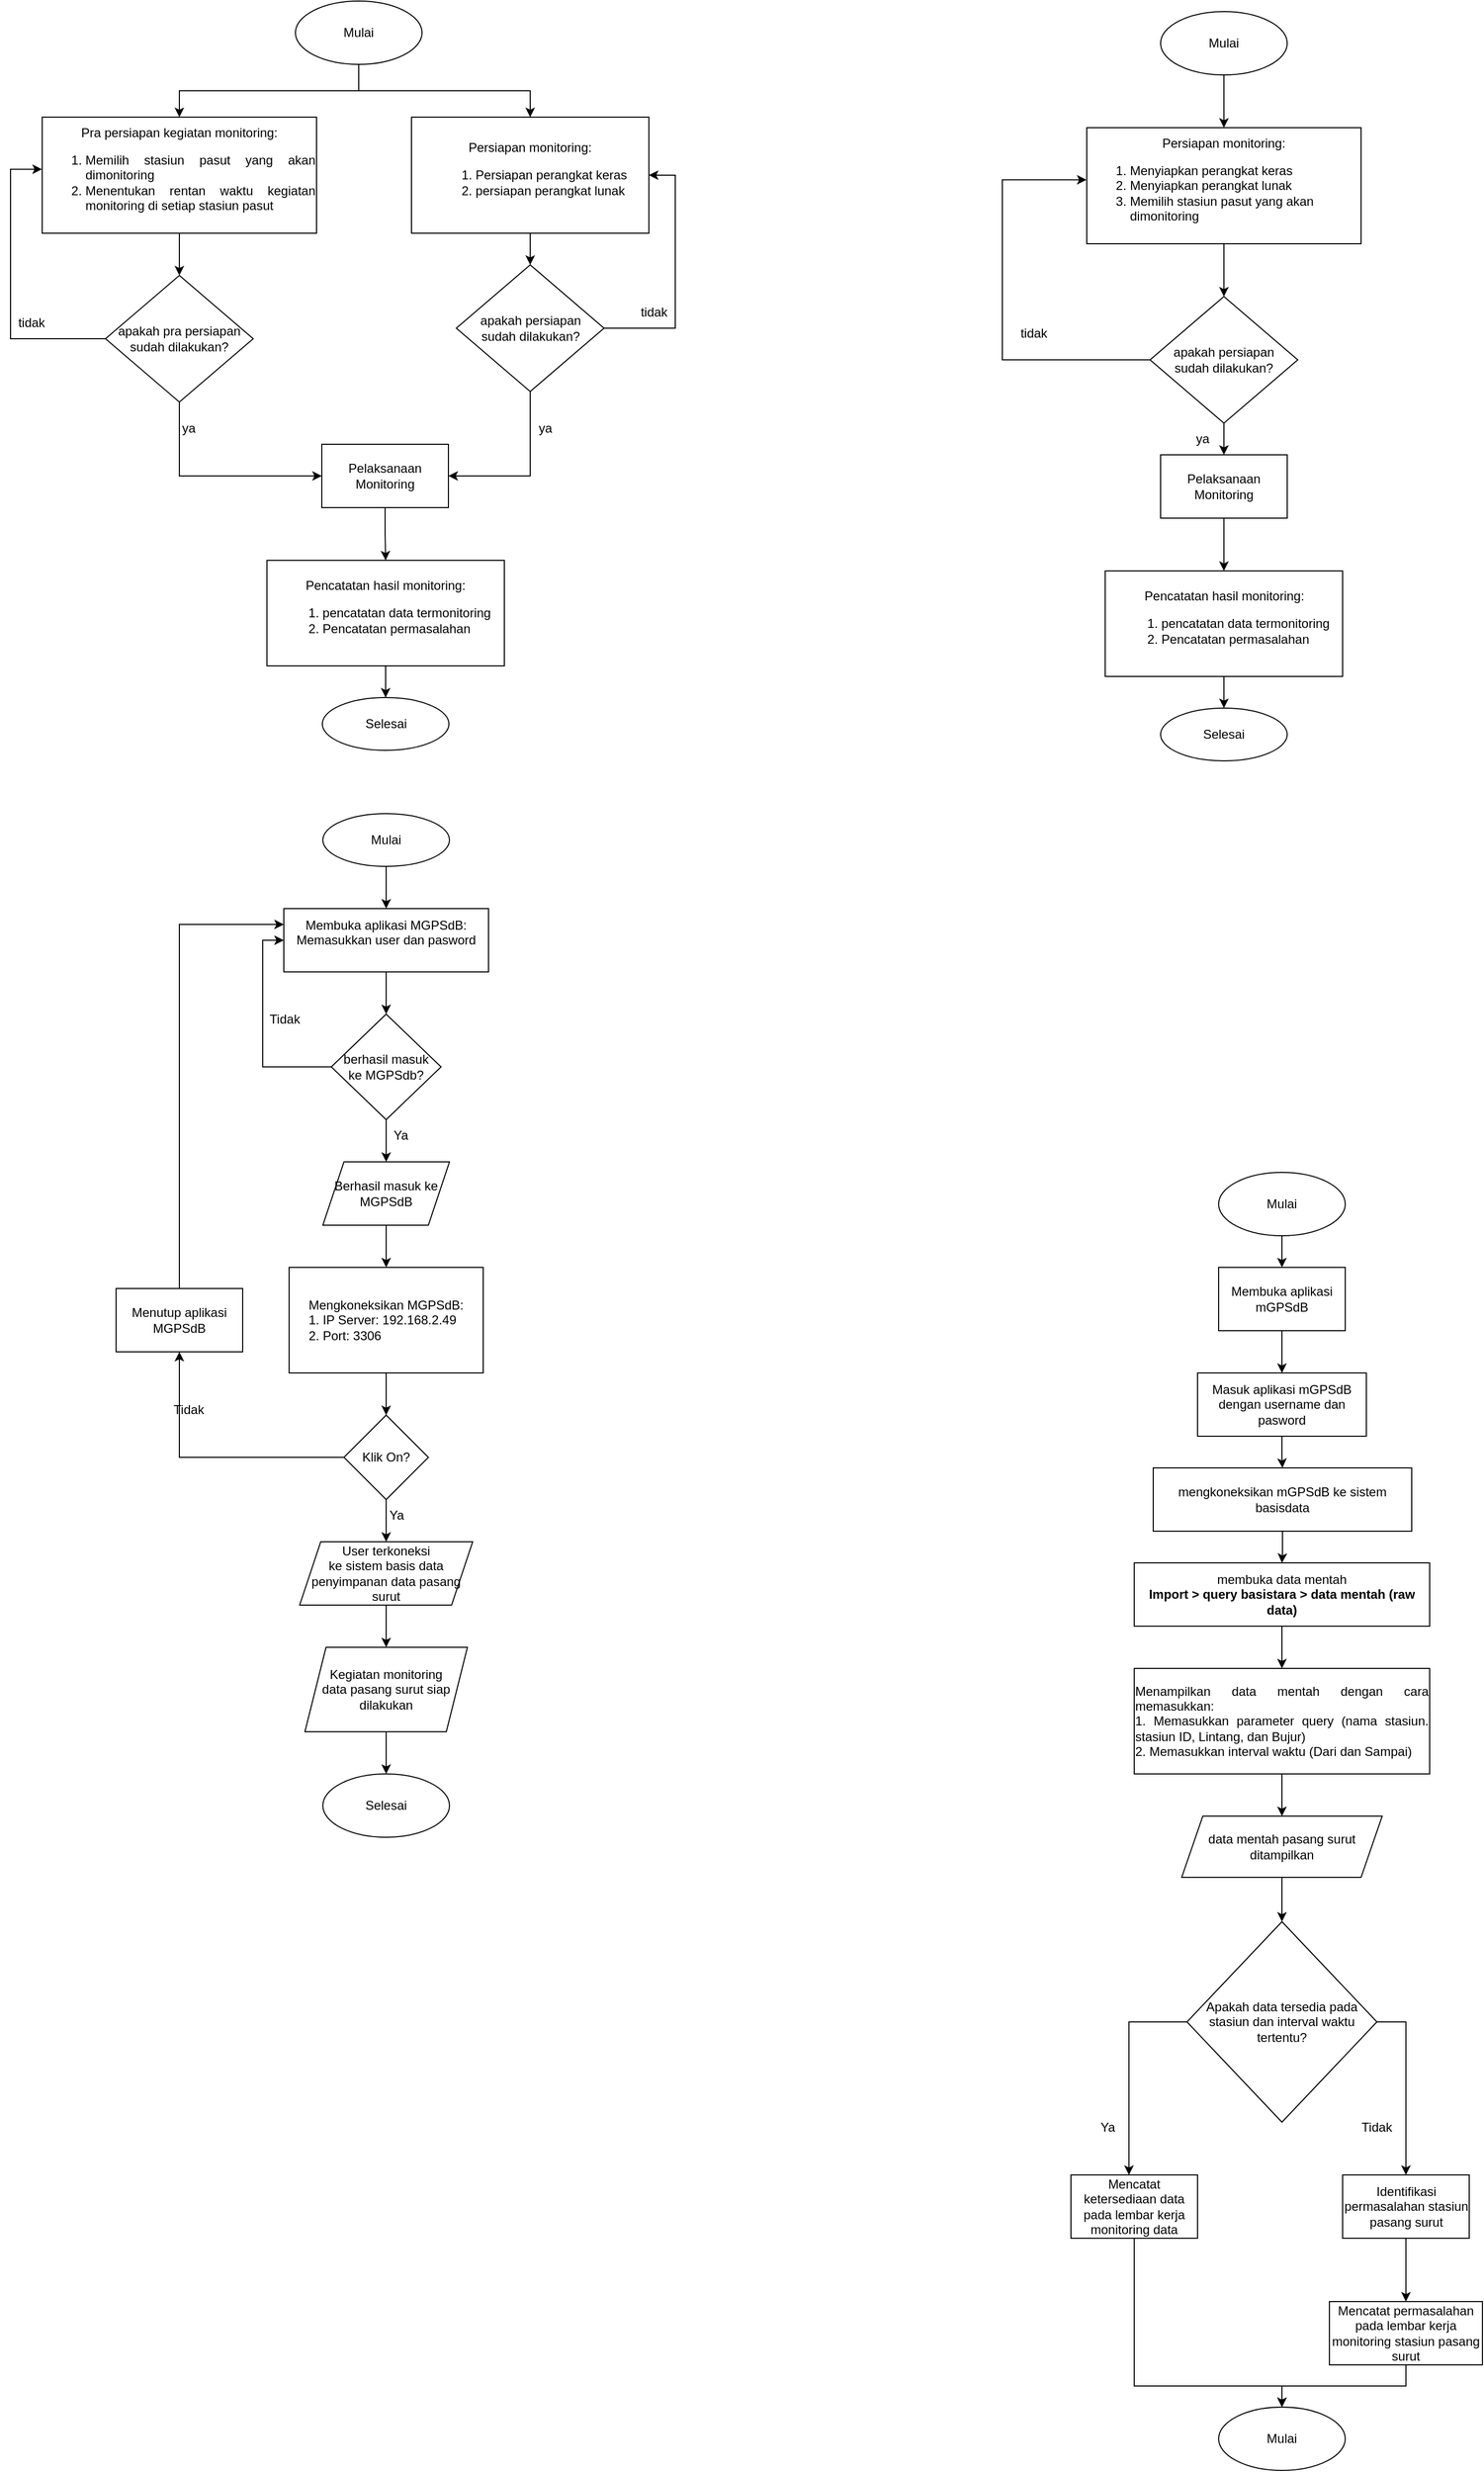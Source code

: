 <mxfile version="18.1.3" type="github">
  <diagram id="g-Gv6t-8aT0DRsh0b5iK" name="Page-1">
    <mxGraphModel dx="2076" dy="1150" grid="1" gridSize="10" guides="1" tooltips="1" connect="1" arrows="1" fold="1" page="1" pageScale="1" pageWidth="850" pageHeight="1100" math="0" shadow="0">
      <root>
        <mxCell id="0" />
        <mxCell id="1" parent="0" />
        <mxCell id="q-GdaB6_eMzgq81kTnWl-22" style="edgeStyle=orthogonalEdgeStyle;rounded=0;orthogonalLoop=1;jettySize=auto;html=1;" parent="1" source="q-GdaB6_eMzgq81kTnWl-1" target="q-GdaB6_eMzgq81kTnWl-2" edge="1">
          <mxGeometry relative="1" as="geometry" />
        </mxCell>
        <mxCell id="q-GdaB6_eMzgq81kTnWl-23" style="edgeStyle=orthogonalEdgeStyle;rounded=0;orthogonalLoop=1;jettySize=auto;html=1;" parent="1" source="q-GdaB6_eMzgq81kTnWl-1" target="q-GdaB6_eMzgq81kTnWl-4" edge="1">
          <mxGeometry relative="1" as="geometry" />
        </mxCell>
        <mxCell id="q-GdaB6_eMzgq81kTnWl-1" value="Mulai" style="ellipse;whiteSpace=wrap;html=1;" parent="1" vertex="1">
          <mxGeometry x="340" width="120" height="60" as="geometry" />
        </mxCell>
        <mxCell id="q-GdaB6_eMzgq81kTnWl-24" style="edgeStyle=orthogonalEdgeStyle;rounded=0;orthogonalLoop=1;jettySize=auto;html=1;entryX=0.5;entryY=0;entryDx=0;entryDy=0;" parent="1" source="q-GdaB6_eMzgq81kTnWl-2" target="q-GdaB6_eMzgq81kTnWl-5" edge="1">
          <mxGeometry relative="1" as="geometry" />
        </mxCell>
        <mxCell id="q-GdaB6_eMzgq81kTnWl-2" value="&lt;div&gt;Pra persiapan kegiatan monitoring:&lt;/div&gt;&lt;ol&gt;&lt;li&gt;&lt;div align=&quot;justify&quot;&gt;Memilih stasiun pasut yang akan dimonitoring&lt;/div&gt;&lt;/li&gt;&lt;li&gt;&lt;div align=&quot;justify&quot;&gt;Menentukan rentan waktu kegiatan monitoring di setiap stasiun pasut&lt;/div&gt;&lt;/li&gt;&lt;/ol&gt;" style="rounded=0;whiteSpace=wrap;html=1;" parent="1" vertex="1">
          <mxGeometry x="100" y="110" width="260" height="110" as="geometry" />
        </mxCell>
        <mxCell id="q-GdaB6_eMzgq81kTnWl-25" style="edgeStyle=orthogonalEdgeStyle;rounded=0;orthogonalLoop=1;jettySize=auto;html=1;" parent="1" source="q-GdaB6_eMzgq81kTnWl-4" target="q-GdaB6_eMzgq81kTnWl-6" edge="1">
          <mxGeometry relative="1" as="geometry" />
        </mxCell>
        <mxCell id="q-GdaB6_eMzgq81kTnWl-4" value="&lt;div&gt;Persiapan monitoring: &lt;br&gt;&lt;/div&gt;&lt;div align=&quot;justify&quot;&gt;&lt;ol&gt;&lt;li&gt;Persiapan perangkat keras&lt;/li&gt;&lt;li&gt;persiapan perangkat lunak&lt;br&gt;&lt;/li&gt;&lt;/ol&gt;&lt;/div&gt;" style="rounded=0;whiteSpace=wrap;html=1;" parent="1" vertex="1">
          <mxGeometry x="450" y="110" width="225" height="110" as="geometry" />
        </mxCell>
        <mxCell id="q-GdaB6_eMzgq81kTnWl-9" style="edgeStyle=orthogonalEdgeStyle;rounded=0;orthogonalLoop=1;jettySize=auto;html=1;exitX=0.5;exitY=1;exitDx=0;exitDy=0;entryX=0;entryY=0.5;entryDx=0;entryDy=0;" parent="1" source="q-GdaB6_eMzgq81kTnWl-5" target="q-GdaB6_eMzgq81kTnWl-7" edge="1">
          <mxGeometry relative="1" as="geometry" />
        </mxCell>
        <mxCell id="q-GdaB6_eMzgq81kTnWl-12" style="edgeStyle=orthogonalEdgeStyle;rounded=0;orthogonalLoop=1;jettySize=auto;html=1;entryX=-0.001;entryY=0.449;entryDx=0;entryDy=0;entryPerimeter=0;exitX=0;exitY=0.5;exitDx=0;exitDy=0;" parent="1" source="q-GdaB6_eMzgq81kTnWl-5" target="q-GdaB6_eMzgq81kTnWl-2" edge="1">
          <mxGeometry relative="1" as="geometry">
            <Array as="points">
              <mxPoint x="70" y="320" />
              <mxPoint x="70" y="159" />
            </Array>
          </mxGeometry>
        </mxCell>
        <mxCell id="q-GdaB6_eMzgq81kTnWl-5" value="&lt;div&gt;apakah pra persiapan &lt;br&gt;&lt;/div&gt;&lt;div&gt;sudah dilakukan?&lt;/div&gt;" style="rhombus;whiteSpace=wrap;html=1;" parent="1" vertex="1">
          <mxGeometry x="160" y="260" width="140" height="120" as="geometry" />
        </mxCell>
        <mxCell id="q-GdaB6_eMzgq81kTnWl-11" style="edgeStyle=orthogonalEdgeStyle;rounded=0;orthogonalLoop=1;jettySize=auto;html=1;entryX=1;entryY=0.5;entryDx=0;entryDy=0;exitX=0.5;exitY=1;exitDx=0;exitDy=0;" parent="1" source="q-GdaB6_eMzgq81kTnWl-6" target="q-GdaB6_eMzgq81kTnWl-7" edge="1">
          <mxGeometry relative="1" as="geometry" />
        </mxCell>
        <mxCell id="q-GdaB6_eMzgq81kTnWl-13" style="edgeStyle=orthogonalEdgeStyle;rounded=0;orthogonalLoop=1;jettySize=auto;html=1;entryX=1;entryY=0.5;entryDx=0;entryDy=0;exitX=1;exitY=0.5;exitDx=0;exitDy=0;" parent="1" source="q-GdaB6_eMzgq81kTnWl-6" target="q-GdaB6_eMzgq81kTnWl-4" edge="1">
          <mxGeometry relative="1" as="geometry">
            <Array as="points">
              <mxPoint x="700" y="310" />
              <mxPoint x="700" y="165" />
            </Array>
          </mxGeometry>
        </mxCell>
        <mxCell id="q-GdaB6_eMzgq81kTnWl-6" value="&lt;div&gt;apakah persiapan &lt;br&gt;&lt;/div&gt;&lt;div&gt;sudah dilakukan?&lt;/div&gt;" style="rhombus;whiteSpace=wrap;html=1;" parent="1" vertex="1">
          <mxGeometry x="492.5" y="250" width="140" height="120" as="geometry" />
        </mxCell>
        <mxCell id="q-GdaB6_eMzgq81kTnWl-19" style="edgeStyle=orthogonalEdgeStyle;rounded=0;orthogonalLoop=1;jettySize=auto;html=1;entryX=0.5;entryY=0;entryDx=0;entryDy=0;" parent="1" source="q-GdaB6_eMzgq81kTnWl-7" target="q-GdaB6_eMzgq81kTnWl-18" edge="1">
          <mxGeometry relative="1" as="geometry" />
        </mxCell>
        <mxCell id="q-GdaB6_eMzgq81kTnWl-7" value="Pelaksanaan Monitoring" style="rounded=0;whiteSpace=wrap;html=1;" parent="1" vertex="1">
          <mxGeometry x="365" y="420" width="120" height="60" as="geometry" />
        </mxCell>
        <mxCell id="q-GdaB6_eMzgq81kTnWl-14" value="tidak" style="text;html=1;strokeColor=none;fillColor=none;align=center;verticalAlign=middle;whiteSpace=wrap;rounded=0;" parent="1" vertex="1">
          <mxGeometry x="60" y="290" width="60" height="30" as="geometry" />
        </mxCell>
        <mxCell id="q-GdaB6_eMzgq81kTnWl-15" value="ya" style="text;html=1;strokeColor=none;fillColor=none;align=center;verticalAlign=middle;whiteSpace=wrap;rounded=0;" parent="1" vertex="1">
          <mxGeometry x="209" y="390" width="60" height="30" as="geometry" />
        </mxCell>
        <mxCell id="q-GdaB6_eMzgq81kTnWl-16" value="tidak" style="text;html=1;strokeColor=none;fillColor=none;align=center;verticalAlign=middle;whiteSpace=wrap;rounded=0;" parent="1" vertex="1">
          <mxGeometry x="650" y="280" width="60" height="30" as="geometry" />
        </mxCell>
        <mxCell id="q-GdaB6_eMzgq81kTnWl-17" value="ya" style="text;html=1;strokeColor=none;fillColor=none;align=center;verticalAlign=middle;whiteSpace=wrap;rounded=0;" parent="1" vertex="1">
          <mxGeometry x="547" y="390" width="60" height="30" as="geometry" />
        </mxCell>
        <mxCell id="q-GdaB6_eMzgq81kTnWl-21" style="edgeStyle=orthogonalEdgeStyle;rounded=0;orthogonalLoop=1;jettySize=auto;html=1;" parent="1" source="q-GdaB6_eMzgq81kTnWl-18" target="q-GdaB6_eMzgq81kTnWl-20" edge="1">
          <mxGeometry relative="1" as="geometry" />
        </mxCell>
        <mxCell id="q-GdaB6_eMzgq81kTnWl-18" value="&lt;div&gt;Pencatatan hasil monitoring: &lt;br&gt;&lt;/div&gt;&lt;div align=&quot;justify&quot;&gt;&lt;ol&gt;&lt;li&gt;pencatatan data termonitoring&lt;br&gt;&lt;/li&gt;&lt;li&gt;Pencatatan permasalahan&lt;br&gt;&lt;/li&gt;&lt;/ol&gt;&lt;/div&gt;" style="rounded=0;whiteSpace=wrap;html=1;" parent="1" vertex="1">
          <mxGeometry x="313" y="530" width="225" height="100" as="geometry" />
        </mxCell>
        <mxCell id="q-GdaB6_eMzgq81kTnWl-20" value="Selesai" style="ellipse;whiteSpace=wrap;html=1;" parent="1" vertex="1">
          <mxGeometry x="365.5" y="660" width="120" height="50" as="geometry" />
        </mxCell>
        <mxCell id="7uTBqYcSDTizJqDWrig_-6" style="edgeStyle=orthogonalEdgeStyle;rounded=0;orthogonalLoop=1;jettySize=auto;html=1;exitX=0.5;exitY=1;exitDx=0;exitDy=0;entryX=0.5;entryY=0;entryDx=0;entryDy=0;" parent="1" source="7uTBqYcSDTizJqDWrig_-1" target="7uTBqYcSDTizJqDWrig_-2" edge="1">
          <mxGeometry relative="1" as="geometry" />
        </mxCell>
        <mxCell id="7uTBqYcSDTizJqDWrig_-1" value="Mulai" style="ellipse;whiteSpace=wrap;html=1;" parent="1" vertex="1">
          <mxGeometry x="366" y="770" width="120" height="50" as="geometry" />
        </mxCell>
        <mxCell id="7uTBqYcSDTizJqDWrig_-7" style="edgeStyle=orthogonalEdgeStyle;rounded=0;orthogonalLoop=1;jettySize=auto;html=1;entryX=0.5;entryY=0;entryDx=0;entryDy=0;" parent="1" source="7uTBqYcSDTizJqDWrig_-2" target="7uTBqYcSDTizJqDWrig_-4" edge="1">
          <mxGeometry relative="1" as="geometry" />
        </mxCell>
        <mxCell id="7uTBqYcSDTizJqDWrig_-2" value="&lt;div&gt;Membuka aplikasi MGPSdB: Memasukkan user dan pasword&lt;br&gt;&lt;/div&gt;&lt;div&gt;&lt;br&gt;&lt;/div&gt;" style="rounded=0;whiteSpace=wrap;html=1;" parent="1" vertex="1">
          <mxGeometry x="329" y="860" width="194" height="60" as="geometry" />
        </mxCell>
        <mxCell id="7uTBqYcSDTizJqDWrig_-8" style="edgeStyle=orthogonalEdgeStyle;rounded=0;orthogonalLoop=1;jettySize=auto;html=1;exitX=0.5;exitY=1;exitDx=0;exitDy=0;" parent="1" source="7uTBqYcSDTizJqDWrig_-4" target="7uTBqYcSDTizJqDWrig_-5" edge="1">
          <mxGeometry relative="1" as="geometry" />
        </mxCell>
        <mxCell id="7uTBqYcSDTizJqDWrig_-9" style="edgeStyle=orthogonalEdgeStyle;rounded=0;orthogonalLoop=1;jettySize=auto;html=1;exitX=0;exitY=0.5;exitDx=0;exitDy=0;entryX=0;entryY=0.5;entryDx=0;entryDy=0;" parent="1" source="7uTBqYcSDTizJqDWrig_-4" target="7uTBqYcSDTizJqDWrig_-2" edge="1">
          <mxGeometry relative="1" as="geometry" />
        </mxCell>
        <mxCell id="7uTBqYcSDTizJqDWrig_-4" value="&lt;div&gt;berhasil masuk&lt;/div&gt;&lt;div&gt;ke MGPSdb?&lt;br&gt;&lt;/div&gt;" style="rhombus;whiteSpace=wrap;html=1;" parent="1" vertex="1">
          <mxGeometry x="374" y="960" width="104" height="100" as="geometry" />
        </mxCell>
        <mxCell id="7uTBqYcSDTizJqDWrig_-14" style="edgeStyle=orthogonalEdgeStyle;rounded=0;orthogonalLoop=1;jettySize=auto;html=1;exitX=0.5;exitY=1;exitDx=0;exitDy=0;entryX=0.5;entryY=0;entryDx=0;entryDy=0;" parent="1" source="7uTBqYcSDTizJqDWrig_-5" target="7uTBqYcSDTizJqDWrig_-13" edge="1">
          <mxGeometry relative="1" as="geometry" />
        </mxCell>
        <mxCell id="7uTBqYcSDTizJqDWrig_-5" value="&lt;div&gt;Berhasil masuk ke &lt;br&gt;&lt;/div&gt;&lt;div&gt;MGPSdB&lt;br&gt;&lt;/div&gt;" style="shape=parallelogram;perimeter=parallelogramPerimeter;whiteSpace=wrap;html=1;fixedSize=1;" parent="1" vertex="1">
          <mxGeometry x="366" y="1100" width="120" height="60" as="geometry" />
        </mxCell>
        <mxCell id="7uTBqYcSDTizJqDWrig_-11" value="Tidak" style="text;html=1;strokeColor=none;fillColor=none;align=center;verticalAlign=middle;whiteSpace=wrap;rounded=0;" parent="1" vertex="1">
          <mxGeometry x="300" y="950" width="60" height="30" as="geometry" />
        </mxCell>
        <mxCell id="7uTBqYcSDTizJqDWrig_-12" value="Ya" style="text;html=1;strokeColor=none;fillColor=none;align=center;verticalAlign=middle;whiteSpace=wrap;rounded=0;" parent="1" vertex="1">
          <mxGeometry x="410" y="1060" width="60" height="30" as="geometry" />
        </mxCell>
        <mxCell id="7uTBqYcSDTizJqDWrig_-17" style="edgeStyle=orthogonalEdgeStyle;rounded=0;orthogonalLoop=1;jettySize=auto;html=1;exitX=0.5;exitY=1;exitDx=0;exitDy=0;entryX=0.5;entryY=0;entryDx=0;entryDy=0;" parent="1" source="7uTBqYcSDTizJqDWrig_-13" target="7uTBqYcSDTizJqDWrig_-15" edge="1">
          <mxGeometry relative="1" as="geometry" />
        </mxCell>
        <mxCell id="7uTBqYcSDTizJqDWrig_-13" value="&lt;div&gt;Mengkoneksikan MGPSdB:&lt;/div&gt;&lt;div align=&quot;left&quot;&gt;1. IP Server: 192.168.2.49&lt;/div&gt;&lt;div align=&quot;left&quot;&gt;2. Port: 3306&lt;br&gt;&lt;/div&gt;" style="rounded=0;whiteSpace=wrap;html=1;" parent="1" vertex="1">
          <mxGeometry x="334" y="1200" width="184" height="100" as="geometry" />
        </mxCell>
        <mxCell id="7uTBqYcSDTizJqDWrig_-18" style="edgeStyle=orthogonalEdgeStyle;rounded=0;orthogonalLoop=1;jettySize=auto;html=1;exitX=0.5;exitY=1;exitDx=0;exitDy=0;entryX=0.5;entryY=0;entryDx=0;entryDy=0;" parent="1" source="7uTBqYcSDTizJqDWrig_-15" target="7uTBqYcSDTizJqDWrig_-16" edge="1">
          <mxGeometry relative="1" as="geometry" />
        </mxCell>
        <mxCell id="7uTBqYcSDTizJqDWrig_-20" style="edgeStyle=orthogonalEdgeStyle;rounded=0;orthogonalLoop=1;jettySize=auto;html=1;exitX=0;exitY=0.5;exitDx=0;exitDy=0;entryX=0.5;entryY=1;entryDx=0;entryDy=0;" parent="1" source="7uTBqYcSDTizJqDWrig_-15" target="7uTBqYcSDTizJqDWrig_-19" edge="1">
          <mxGeometry relative="1" as="geometry" />
        </mxCell>
        <mxCell id="7uTBqYcSDTizJqDWrig_-15" value="Klik On?" style="rhombus;whiteSpace=wrap;html=1;" parent="1" vertex="1">
          <mxGeometry x="386" y="1340" width="80" height="80" as="geometry" />
        </mxCell>
        <mxCell id="7uTBqYcSDTizJqDWrig_-25" style="edgeStyle=orthogonalEdgeStyle;rounded=0;orthogonalLoop=1;jettySize=auto;html=1;exitX=0.5;exitY=1;exitDx=0;exitDy=0;entryX=0.5;entryY=0;entryDx=0;entryDy=0;" parent="1" source="7uTBqYcSDTizJqDWrig_-16" target="7uTBqYcSDTizJqDWrig_-24" edge="1">
          <mxGeometry relative="1" as="geometry" />
        </mxCell>
        <mxCell id="7uTBqYcSDTizJqDWrig_-16" value="&lt;div&gt;User terkoneksi&lt;/div&gt;&lt;div&gt;ke sistem basis data penyimpanan data pasang surut&lt;br&gt;&lt;/div&gt;" style="shape=parallelogram;perimeter=parallelogramPerimeter;whiteSpace=wrap;html=1;fixedSize=1;" parent="1" vertex="1">
          <mxGeometry x="344" y="1460" width="164" height="60" as="geometry" />
        </mxCell>
        <mxCell id="7uTBqYcSDTizJqDWrig_-21" style="edgeStyle=orthogonalEdgeStyle;rounded=0;orthogonalLoop=1;jettySize=auto;html=1;exitX=0.5;exitY=0;exitDx=0;exitDy=0;entryX=0;entryY=0.25;entryDx=0;entryDy=0;" parent="1" source="7uTBqYcSDTizJqDWrig_-19" target="7uTBqYcSDTizJqDWrig_-2" edge="1">
          <mxGeometry relative="1" as="geometry" />
        </mxCell>
        <mxCell id="7uTBqYcSDTizJqDWrig_-19" value="Menutup aplikasi MGPSdB" style="rounded=0;whiteSpace=wrap;html=1;" parent="1" vertex="1">
          <mxGeometry x="170" y="1220" width="120" height="60" as="geometry" />
        </mxCell>
        <mxCell id="7uTBqYcSDTizJqDWrig_-22" value="Tidak" style="text;html=1;strokeColor=none;fillColor=none;align=center;verticalAlign=middle;whiteSpace=wrap;rounded=0;" parent="1" vertex="1">
          <mxGeometry x="209" y="1320" width="60" height="30" as="geometry" />
        </mxCell>
        <mxCell id="7uTBqYcSDTizJqDWrig_-23" value="Ya" style="text;html=1;strokeColor=none;fillColor=none;align=center;verticalAlign=middle;whiteSpace=wrap;rounded=0;" parent="1" vertex="1">
          <mxGeometry x="406" y="1420" width="60" height="30" as="geometry" />
        </mxCell>
        <mxCell id="7uTBqYcSDTizJqDWrig_-27" style="edgeStyle=orthogonalEdgeStyle;rounded=0;orthogonalLoop=1;jettySize=auto;html=1;exitX=0.5;exitY=1;exitDx=0;exitDy=0;entryX=0.5;entryY=0;entryDx=0;entryDy=0;" parent="1" source="7uTBqYcSDTizJqDWrig_-24" target="7uTBqYcSDTizJqDWrig_-26" edge="1">
          <mxGeometry relative="1" as="geometry" />
        </mxCell>
        <mxCell id="7uTBqYcSDTizJqDWrig_-24" value="&lt;div&gt;Kegiatan monitoring &lt;br&gt;&lt;/div&gt;&lt;div&gt;data pasang surut siap dilakukan&lt;/div&gt;" style="shape=parallelogram;perimeter=parallelogramPerimeter;whiteSpace=wrap;html=1;fixedSize=1;" parent="1" vertex="1">
          <mxGeometry x="349" y="1560" width="154" height="80" as="geometry" />
        </mxCell>
        <mxCell id="7uTBqYcSDTizJqDWrig_-26" value="Selesai" style="ellipse;whiteSpace=wrap;html=1;" parent="1" vertex="1">
          <mxGeometry x="366" y="1680" width="120" height="60" as="geometry" />
        </mxCell>
        <mxCell id="TUfB8Dm8LAWwq6U1caam-1" style="edgeStyle=orthogonalEdgeStyle;rounded=0;orthogonalLoop=1;jettySize=auto;html=1;" parent="1" source="TUfB8Dm8LAWwq6U1caam-3" target="TUfB8Dm8LAWwq6U1caam-5" edge="1">
          <mxGeometry relative="1" as="geometry" />
        </mxCell>
        <mxCell id="TUfB8Dm8LAWwq6U1caam-3" value="Mulai" style="ellipse;whiteSpace=wrap;html=1;" parent="1" vertex="1">
          <mxGeometry x="1160" y="10" width="120" height="60" as="geometry" />
        </mxCell>
        <mxCell id="TUfB8Dm8LAWwq6U1caam-4" style="edgeStyle=orthogonalEdgeStyle;rounded=0;orthogonalLoop=1;jettySize=auto;html=1;entryX=0.5;entryY=0;entryDx=0;entryDy=0;" parent="1" source="TUfB8Dm8LAWwq6U1caam-5" target="TUfB8Dm8LAWwq6U1caam-10" edge="1">
          <mxGeometry relative="1" as="geometry" />
        </mxCell>
        <mxCell id="TUfB8Dm8LAWwq6U1caam-5" value="&lt;div&gt;Persiapan monitoring:&lt;/div&gt;&lt;div align=&quot;left&quot;&gt;&lt;ol&gt;&lt;li&gt;Menyiapkan perangkat keras&lt;/li&gt;&lt;li&gt;Menyiapkan perangkat lunak &lt;br&gt;&lt;/li&gt;&lt;li&gt;&lt;div&gt;Memilih stasiun pasut yang akan dimonitoring&lt;/div&gt;&lt;/li&gt;&lt;/ol&gt;&lt;/div&gt;" style="rounded=0;whiteSpace=wrap;html=1;" parent="1" vertex="1">
          <mxGeometry x="1090" y="120" width="260" height="110" as="geometry" />
        </mxCell>
        <mxCell id="TUfB8Dm8LAWwq6U1caam-8" style="edgeStyle=orthogonalEdgeStyle;rounded=0;orthogonalLoop=1;jettySize=auto;html=1;exitX=0.5;exitY=1;exitDx=0;exitDy=0;entryX=0.5;entryY=0;entryDx=0;entryDy=0;" parent="1" source="TUfB8Dm8LAWwq6U1caam-10" target="TUfB8Dm8LAWwq6U1caam-15" edge="1">
          <mxGeometry relative="1" as="geometry" />
        </mxCell>
        <mxCell id="TUfB8Dm8LAWwq6U1caam-9" style="edgeStyle=orthogonalEdgeStyle;rounded=0;orthogonalLoop=1;jettySize=auto;html=1;entryX=-0.001;entryY=0.449;entryDx=0;entryDy=0;entryPerimeter=0;exitX=0;exitY=0.5;exitDx=0;exitDy=0;" parent="1" source="TUfB8Dm8LAWwq6U1caam-10" target="TUfB8Dm8LAWwq6U1caam-5" edge="1">
          <mxGeometry relative="1" as="geometry">
            <Array as="points">
              <mxPoint x="1010" y="340" />
              <mxPoint x="1010" y="169" />
            </Array>
          </mxGeometry>
        </mxCell>
        <mxCell id="TUfB8Dm8LAWwq6U1caam-10" value="&lt;div&gt;apakah persiapan &lt;br&gt;&lt;/div&gt;&lt;div&gt;sudah dilakukan?&lt;/div&gt;" style="rhombus;whiteSpace=wrap;html=1;" parent="1" vertex="1">
          <mxGeometry x="1150" y="280" width="140" height="120" as="geometry" />
        </mxCell>
        <mxCell id="TUfB8Dm8LAWwq6U1caam-14" style="edgeStyle=orthogonalEdgeStyle;rounded=0;orthogonalLoop=1;jettySize=auto;html=1;entryX=0.5;entryY=0;entryDx=0;entryDy=0;" parent="1" source="TUfB8Dm8LAWwq6U1caam-15" target="TUfB8Dm8LAWwq6U1caam-21" edge="1">
          <mxGeometry relative="1" as="geometry" />
        </mxCell>
        <mxCell id="TUfB8Dm8LAWwq6U1caam-15" value="Pelaksanaan Monitoring" style="rounded=0;whiteSpace=wrap;html=1;" parent="1" vertex="1">
          <mxGeometry x="1160" y="430" width="120" height="60" as="geometry" />
        </mxCell>
        <mxCell id="TUfB8Dm8LAWwq6U1caam-16" value="tidak" style="text;html=1;strokeColor=none;fillColor=none;align=center;verticalAlign=middle;whiteSpace=wrap;rounded=0;" parent="1" vertex="1">
          <mxGeometry x="1010" y="300" width="60" height="30" as="geometry" />
        </mxCell>
        <mxCell id="TUfB8Dm8LAWwq6U1caam-17" value="ya" style="text;html=1;strokeColor=none;fillColor=none;align=center;verticalAlign=middle;whiteSpace=wrap;rounded=0;" parent="1" vertex="1">
          <mxGeometry x="1170" y="400" width="60" height="30" as="geometry" />
        </mxCell>
        <mxCell id="TUfB8Dm8LAWwq6U1caam-20" style="edgeStyle=orthogonalEdgeStyle;rounded=0;orthogonalLoop=1;jettySize=auto;html=1;" parent="1" source="TUfB8Dm8LAWwq6U1caam-21" target="TUfB8Dm8LAWwq6U1caam-22" edge="1">
          <mxGeometry relative="1" as="geometry" />
        </mxCell>
        <mxCell id="TUfB8Dm8LAWwq6U1caam-21" value="&lt;div&gt;Pencatatan hasil monitoring: &lt;br&gt;&lt;/div&gt;&lt;div align=&quot;justify&quot;&gt;&lt;ol&gt;&lt;li&gt;pencatatan data termonitoring&lt;br&gt;&lt;/li&gt;&lt;li&gt;Pencatatan permasalahan&lt;br&gt;&lt;/li&gt;&lt;/ol&gt;&lt;/div&gt;" style="rounded=0;whiteSpace=wrap;html=1;" parent="1" vertex="1">
          <mxGeometry x="1107.5" y="540" width="225" height="100" as="geometry" />
        </mxCell>
        <mxCell id="TUfB8Dm8LAWwq6U1caam-22" value="Selesai" style="ellipse;whiteSpace=wrap;html=1;" parent="1" vertex="1">
          <mxGeometry x="1160" y="670" width="120" height="50" as="geometry" />
        </mxCell>
        <mxCell id="jBIwJwBZVAnd_NPy7Llb-20" style="edgeStyle=orthogonalEdgeStyle;rounded=0;orthogonalLoop=1;jettySize=auto;html=1;exitX=0.5;exitY=1;exitDx=0;exitDy=0;entryX=0.5;entryY=0;entryDx=0;entryDy=0;" edge="1" parent="1" source="jBIwJwBZVAnd_NPy7Llb-1" target="jBIwJwBZVAnd_NPy7Llb-2">
          <mxGeometry relative="1" as="geometry" />
        </mxCell>
        <mxCell id="jBIwJwBZVAnd_NPy7Llb-1" value="Mulai" style="ellipse;whiteSpace=wrap;html=1;" vertex="1" parent="1">
          <mxGeometry x="1215" y="1110" width="120" height="60" as="geometry" />
        </mxCell>
        <mxCell id="jBIwJwBZVAnd_NPy7Llb-21" style="edgeStyle=orthogonalEdgeStyle;rounded=0;orthogonalLoop=1;jettySize=auto;html=1;exitX=0.5;exitY=1;exitDx=0;exitDy=0;entryX=0.5;entryY=0;entryDx=0;entryDy=0;" edge="1" parent="1" source="jBIwJwBZVAnd_NPy7Llb-2" target="jBIwJwBZVAnd_NPy7Llb-3">
          <mxGeometry relative="1" as="geometry" />
        </mxCell>
        <mxCell id="jBIwJwBZVAnd_NPy7Llb-2" value="Membuka aplikasi mGPSdB" style="rounded=0;whiteSpace=wrap;html=1;" vertex="1" parent="1">
          <mxGeometry x="1215" y="1200" width="120" height="60" as="geometry" />
        </mxCell>
        <mxCell id="jBIwJwBZVAnd_NPy7Llb-22" style="edgeStyle=orthogonalEdgeStyle;rounded=0;orthogonalLoop=1;jettySize=auto;html=1;exitX=0.5;exitY=1;exitDx=0;exitDy=0;" edge="1" parent="1" source="jBIwJwBZVAnd_NPy7Llb-3" target="jBIwJwBZVAnd_NPy7Llb-4">
          <mxGeometry relative="1" as="geometry" />
        </mxCell>
        <mxCell id="jBIwJwBZVAnd_NPy7Llb-3" value="Masuk aplikasi mGPSdB dengan username dan pasword" style="rounded=0;whiteSpace=wrap;html=1;" vertex="1" parent="1">
          <mxGeometry x="1195" y="1300" width="160" height="60" as="geometry" />
        </mxCell>
        <mxCell id="jBIwJwBZVAnd_NPy7Llb-23" style="edgeStyle=orthogonalEdgeStyle;rounded=0;orthogonalLoop=1;jettySize=auto;html=1;exitX=0.5;exitY=1;exitDx=0;exitDy=0;" edge="1" parent="1" source="jBIwJwBZVAnd_NPy7Llb-4" target="jBIwJwBZVAnd_NPy7Llb-5">
          <mxGeometry relative="1" as="geometry" />
        </mxCell>
        <mxCell id="jBIwJwBZVAnd_NPy7Llb-4" value="mengkoneksikan mGPSdB ke sistem basisdata " style="rounded=0;whiteSpace=wrap;html=1;" vertex="1" parent="1">
          <mxGeometry x="1153" y="1390" width="245" height="60" as="geometry" />
        </mxCell>
        <mxCell id="jBIwJwBZVAnd_NPy7Llb-24" style="edgeStyle=orthogonalEdgeStyle;rounded=0;orthogonalLoop=1;jettySize=auto;html=1;exitX=0.5;exitY=1;exitDx=0;exitDy=0;entryX=0.5;entryY=0;entryDx=0;entryDy=0;" edge="1" parent="1" source="jBIwJwBZVAnd_NPy7Llb-5" target="jBIwJwBZVAnd_NPy7Llb-6">
          <mxGeometry relative="1" as="geometry" />
        </mxCell>
        <mxCell id="jBIwJwBZVAnd_NPy7Llb-5" value="&lt;div&gt;membuka data mentah&lt;/div&gt;&lt;div&gt;&lt;b&gt;Import &amp;gt; query basistara &amp;gt; data mentah (raw data)&lt;/b&gt;&lt;br&gt;&lt;/div&gt;" style="rounded=0;whiteSpace=wrap;html=1;" vertex="1" parent="1">
          <mxGeometry x="1135" y="1480" width="280" height="60" as="geometry" />
        </mxCell>
        <mxCell id="jBIwJwBZVAnd_NPy7Llb-25" style="edgeStyle=orthogonalEdgeStyle;rounded=0;orthogonalLoop=1;jettySize=auto;html=1;exitX=0.5;exitY=1;exitDx=0;exitDy=0;" edge="1" parent="1" source="jBIwJwBZVAnd_NPy7Llb-6" target="jBIwJwBZVAnd_NPy7Llb-7">
          <mxGeometry relative="1" as="geometry" />
        </mxCell>
        <mxCell id="jBIwJwBZVAnd_NPy7Llb-6" value="&lt;div align=&quot;justify&quot;&gt;Menampilkan data mentah dengan cara memasukkan: &lt;br&gt;&lt;/div&gt;&lt;div align=&quot;justify&quot;&gt;1. Memasukkan parameter query (nama stasiun. stasiun ID, Lintang, dan Bujur)&lt;/div&gt;&lt;div align=&quot;justify&quot;&gt;2. Memasukkan interval waktu (Dari dan Sampai)&lt;br&gt;&lt;/div&gt;" style="rounded=0;whiteSpace=wrap;html=1;" vertex="1" parent="1">
          <mxGeometry x="1135" y="1580" width="280" height="100" as="geometry" />
        </mxCell>
        <mxCell id="jBIwJwBZVAnd_NPy7Llb-26" style="edgeStyle=orthogonalEdgeStyle;rounded=0;orthogonalLoop=1;jettySize=auto;html=1;exitX=0.5;exitY=1;exitDx=0;exitDy=0;entryX=0.5;entryY=0;entryDx=0;entryDy=0;" edge="1" parent="1" source="jBIwJwBZVAnd_NPy7Llb-7" target="jBIwJwBZVAnd_NPy7Llb-8">
          <mxGeometry relative="1" as="geometry" />
        </mxCell>
        <mxCell id="jBIwJwBZVAnd_NPy7Llb-7" value="&lt;div&gt;data mentah pasang surut &lt;br&gt;&lt;/div&gt;&lt;div&gt;ditampilkan&lt;br&gt;&lt;/div&gt;" style="shape=parallelogram;perimeter=parallelogramPerimeter;whiteSpace=wrap;html=1;fixedSize=1;" vertex="1" parent="1">
          <mxGeometry x="1180" y="1720" width="190" height="58" as="geometry" />
        </mxCell>
        <mxCell id="jBIwJwBZVAnd_NPy7Llb-11" style="edgeStyle=orthogonalEdgeStyle;rounded=0;orthogonalLoop=1;jettySize=auto;html=1;" edge="1" parent="1" source="jBIwJwBZVAnd_NPy7Llb-8" target="jBIwJwBZVAnd_NPy7Llb-9">
          <mxGeometry relative="1" as="geometry">
            <Array as="points">
              <mxPoint x="1130" y="1915" />
            </Array>
          </mxGeometry>
        </mxCell>
        <mxCell id="jBIwJwBZVAnd_NPy7Llb-14" style="edgeStyle=orthogonalEdgeStyle;rounded=0;orthogonalLoop=1;jettySize=auto;html=1;exitX=1;exitY=0.5;exitDx=0;exitDy=0;" edge="1" parent="1" source="jBIwJwBZVAnd_NPy7Llb-8" target="jBIwJwBZVAnd_NPy7Llb-10">
          <mxGeometry relative="1" as="geometry" />
        </mxCell>
        <mxCell id="jBIwJwBZVAnd_NPy7Llb-8" value="Apakah data tersedia pada stasiun dan interval waktu tertentu?" style="rhombus;whiteSpace=wrap;html=1;" vertex="1" parent="1">
          <mxGeometry x="1185" y="1820" width="180" height="190" as="geometry" />
        </mxCell>
        <mxCell id="jBIwJwBZVAnd_NPy7Llb-19" style="edgeStyle=orthogonalEdgeStyle;rounded=0;orthogonalLoop=1;jettySize=auto;html=1;exitX=0.5;exitY=1;exitDx=0;exitDy=0;entryX=0.5;entryY=0;entryDx=0;entryDy=0;" edge="1" parent="1" source="jBIwJwBZVAnd_NPy7Llb-9" target="jBIwJwBZVAnd_NPy7Llb-17">
          <mxGeometry relative="1" as="geometry">
            <Array as="points">
              <mxPoint x="1135" y="2260" />
              <mxPoint x="1275" y="2260" />
            </Array>
          </mxGeometry>
        </mxCell>
        <mxCell id="jBIwJwBZVAnd_NPy7Llb-9" value="Mencatat ketersediaan data pada lembar kerja monitoring data" style="rounded=0;whiteSpace=wrap;html=1;" vertex="1" parent="1">
          <mxGeometry x="1075" y="2060" width="120" height="60" as="geometry" />
        </mxCell>
        <mxCell id="jBIwJwBZVAnd_NPy7Llb-16" style="edgeStyle=orthogonalEdgeStyle;rounded=0;orthogonalLoop=1;jettySize=auto;html=1;exitX=0.5;exitY=1;exitDx=0;exitDy=0;" edge="1" parent="1" source="jBIwJwBZVAnd_NPy7Llb-10" target="jBIwJwBZVAnd_NPy7Llb-15">
          <mxGeometry relative="1" as="geometry" />
        </mxCell>
        <mxCell id="jBIwJwBZVAnd_NPy7Llb-10" value="Identifikasi permasalahan stasiun pasang surut" style="rounded=0;whiteSpace=wrap;html=1;" vertex="1" parent="1">
          <mxGeometry x="1332.5" y="2060" width="120" height="60" as="geometry" />
        </mxCell>
        <mxCell id="jBIwJwBZVAnd_NPy7Llb-12" value="Ya" style="text;html=1;strokeColor=none;fillColor=none;align=center;verticalAlign=middle;whiteSpace=wrap;rounded=0;" vertex="1" parent="1">
          <mxGeometry x="1080" y="2000" width="60" height="30" as="geometry" />
        </mxCell>
        <mxCell id="jBIwJwBZVAnd_NPy7Llb-13" value="Tidak" style="text;html=1;strokeColor=none;fillColor=none;align=center;verticalAlign=middle;whiteSpace=wrap;rounded=0;" vertex="1" parent="1">
          <mxGeometry x="1335" y="2000" width="60" height="30" as="geometry" />
        </mxCell>
        <mxCell id="jBIwJwBZVAnd_NPy7Llb-18" style="edgeStyle=orthogonalEdgeStyle;rounded=0;orthogonalLoop=1;jettySize=auto;html=1;exitX=0.5;exitY=1;exitDx=0;exitDy=0;" edge="1" parent="1" source="jBIwJwBZVAnd_NPy7Llb-15" target="jBIwJwBZVAnd_NPy7Llb-17">
          <mxGeometry relative="1" as="geometry" />
        </mxCell>
        <mxCell id="jBIwJwBZVAnd_NPy7Llb-15" value="Mencatat permasalahan pada lembar kerja monitoring stasiun pasang surut" style="rounded=0;whiteSpace=wrap;html=1;" vertex="1" parent="1">
          <mxGeometry x="1320" y="2180" width="145" height="60" as="geometry" />
        </mxCell>
        <mxCell id="jBIwJwBZVAnd_NPy7Llb-17" value="Mulai" style="ellipse;whiteSpace=wrap;html=1;" vertex="1" parent="1">
          <mxGeometry x="1215" y="2280" width="120" height="60" as="geometry" />
        </mxCell>
      </root>
    </mxGraphModel>
  </diagram>
</mxfile>
